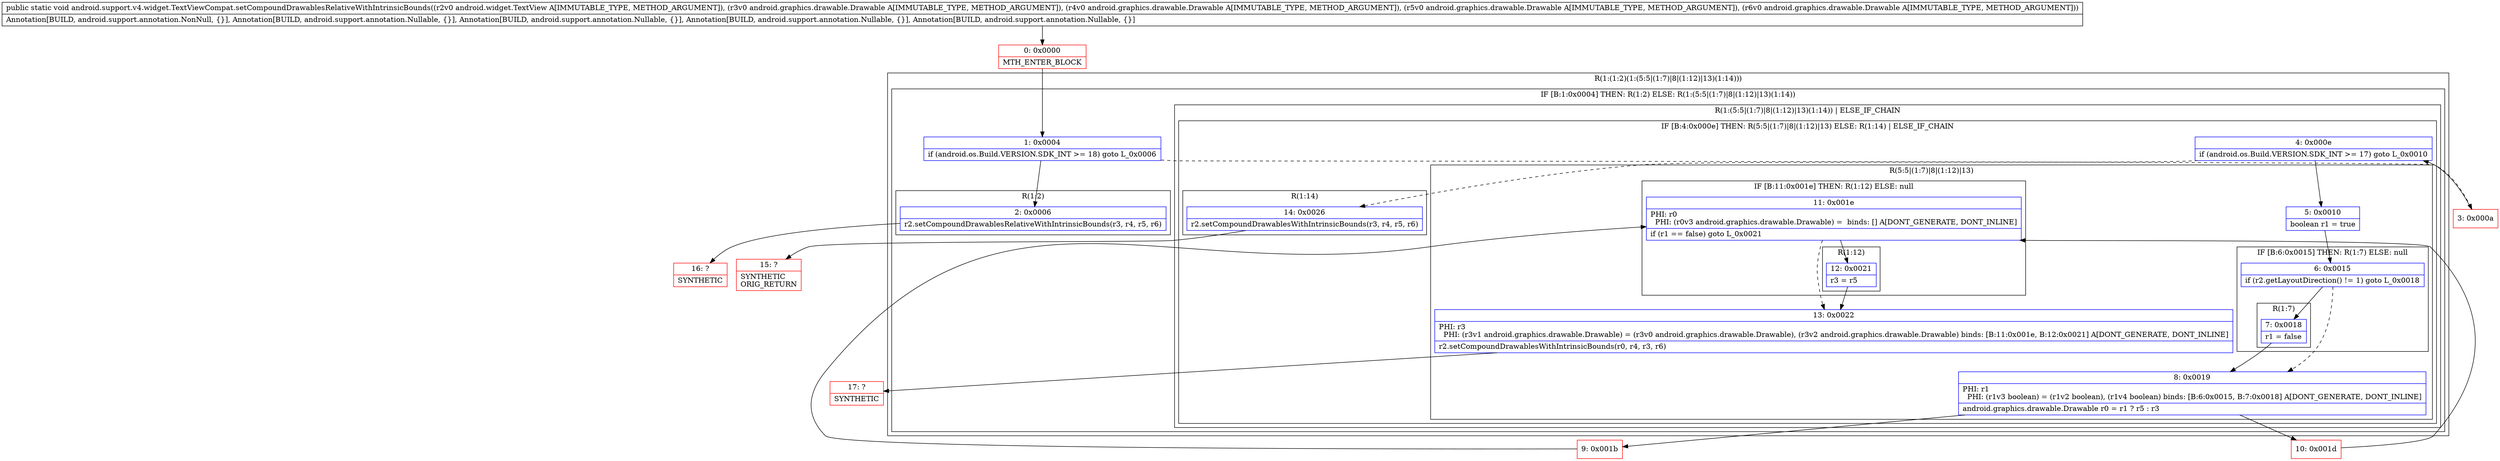 digraph "CFG forandroid.support.v4.widget.TextViewCompat.setCompoundDrawablesRelativeWithIntrinsicBounds(Landroid\/widget\/TextView;Landroid\/graphics\/drawable\/Drawable;Landroid\/graphics\/drawable\/Drawable;Landroid\/graphics\/drawable\/Drawable;Landroid\/graphics\/drawable\/Drawable;)V" {
subgraph cluster_Region_699922654 {
label = "R(1:(1:2)(1:(5:5|(1:7)|8|(1:12)|13)(1:14)))";
node [shape=record,color=blue];
subgraph cluster_IfRegion_1634249794 {
label = "IF [B:1:0x0004] THEN: R(1:2) ELSE: R(1:(5:5|(1:7)|8|(1:12)|13)(1:14))";
node [shape=record,color=blue];
Node_1 [shape=record,label="{1\:\ 0x0004|if (android.os.Build.VERSION.SDK_INT \>= 18) goto L_0x0006\l}"];
subgraph cluster_Region_460288435 {
label = "R(1:2)";
node [shape=record,color=blue];
Node_2 [shape=record,label="{2\:\ 0x0006|r2.setCompoundDrawablesRelativeWithIntrinsicBounds(r3, r4, r5, r6)\l}"];
}
subgraph cluster_Region_487250280 {
label = "R(1:(5:5|(1:7)|8|(1:12)|13)(1:14)) | ELSE_IF_CHAIN\l";
node [shape=record,color=blue];
subgraph cluster_IfRegion_191738655 {
label = "IF [B:4:0x000e] THEN: R(5:5|(1:7)|8|(1:12)|13) ELSE: R(1:14) | ELSE_IF_CHAIN\l";
node [shape=record,color=blue];
Node_4 [shape=record,label="{4\:\ 0x000e|if (android.os.Build.VERSION.SDK_INT \>= 17) goto L_0x0010\l}"];
subgraph cluster_Region_347693842 {
label = "R(5:5|(1:7)|8|(1:12)|13)";
node [shape=record,color=blue];
Node_5 [shape=record,label="{5\:\ 0x0010|boolean r1 = true\l}"];
subgraph cluster_IfRegion_801313932 {
label = "IF [B:6:0x0015] THEN: R(1:7) ELSE: null";
node [shape=record,color=blue];
Node_6 [shape=record,label="{6\:\ 0x0015|if (r2.getLayoutDirection() != 1) goto L_0x0018\l}"];
subgraph cluster_Region_1239195697 {
label = "R(1:7)";
node [shape=record,color=blue];
Node_7 [shape=record,label="{7\:\ 0x0018|r1 = false\l}"];
}
}
Node_8 [shape=record,label="{8\:\ 0x0019|PHI: r1 \l  PHI: (r1v3 boolean) = (r1v2 boolean), (r1v4 boolean) binds: [B:6:0x0015, B:7:0x0018] A[DONT_GENERATE, DONT_INLINE]\l|android.graphics.drawable.Drawable r0 = r1 ? r5 : r3\l}"];
subgraph cluster_IfRegion_238155003 {
label = "IF [B:11:0x001e] THEN: R(1:12) ELSE: null";
node [shape=record,color=blue];
Node_11 [shape=record,label="{11\:\ 0x001e|PHI: r0 \l  PHI: (r0v3 android.graphics.drawable.Drawable) =  binds: [] A[DONT_GENERATE, DONT_INLINE]\l|if (r1 == false) goto L_0x0021\l}"];
subgraph cluster_Region_1329666606 {
label = "R(1:12)";
node [shape=record,color=blue];
Node_12 [shape=record,label="{12\:\ 0x0021|r3 = r5\l}"];
}
}
Node_13 [shape=record,label="{13\:\ 0x0022|PHI: r3 \l  PHI: (r3v1 android.graphics.drawable.Drawable) = (r3v0 android.graphics.drawable.Drawable), (r3v2 android.graphics.drawable.Drawable) binds: [B:11:0x001e, B:12:0x0021] A[DONT_GENERATE, DONT_INLINE]\l|r2.setCompoundDrawablesWithIntrinsicBounds(r0, r4, r3, r6)\l}"];
}
subgraph cluster_Region_72043319 {
label = "R(1:14)";
node [shape=record,color=blue];
Node_14 [shape=record,label="{14\:\ 0x0026|r2.setCompoundDrawablesWithIntrinsicBounds(r3, r4, r5, r6)\l}"];
}
}
}
}
}
Node_0 [shape=record,color=red,label="{0\:\ 0x0000|MTH_ENTER_BLOCK\l}"];
Node_3 [shape=record,color=red,label="{3\:\ 0x000a}"];
Node_9 [shape=record,color=red,label="{9\:\ 0x001b}"];
Node_10 [shape=record,color=red,label="{10\:\ 0x001d}"];
Node_15 [shape=record,color=red,label="{15\:\ ?|SYNTHETIC\lORIG_RETURN\l}"];
Node_16 [shape=record,color=red,label="{16\:\ ?|SYNTHETIC\l}"];
Node_17 [shape=record,color=red,label="{17\:\ ?|SYNTHETIC\l}"];
MethodNode[shape=record,label="{public static void android.support.v4.widget.TextViewCompat.setCompoundDrawablesRelativeWithIntrinsicBounds((r2v0 android.widget.TextView A[IMMUTABLE_TYPE, METHOD_ARGUMENT]), (r3v0 android.graphics.drawable.Drawable A[IMMUTABLE_TYPE, METHOD_ARGUMENT]), (r4v0 android.graphics.drawable.Drawable A[IMMUTABLE_TYPE, METHOD_ARGUMENT]), (r5v0 android.graphics.drawable.Drawable A[IMMUTABLE_TYPE, METHOD_ARGUMENT]), (r6v0 android.graphics.drawable.Drawable A[IMMUTABLE_TYPE, METHOD_ARGUMENT]))  | Annotation[BUILD, android.support.annotation.NonNull, \{\}], Annotation[BUILD, android.support.annotation.Nullable, \{\}], Annotation[BUILD, android.support.annotation.Nullable, \{\}], Annotation[BUILD, android.support.annotation.Nullable, \{\}], Annotation[BUILD, android.support.annotation.Nullable, \{\}]\l}"];
MethodNode -> Node_0;
Node_1 -> Node_2;
Node_1 -> Node_3[style=dashed];
Node_2 -> Node_16;
Node_4 -> Node_5;
Node_4 -> Node_14[style=dashed];
Node_5 -> Node_6;
Node_6 -> Node_7;
Node_6 -> Node_8[style=dashed];
Node_7 -> Node_8;
Node_8 -> Node_9;
Node_8 -> Node_10;
Node_11 -> Node_12;
Node_11 -> Node_13[style=dashed];
Node_12 -> Node_13;
Node_13 -> Node_17;
Node_14 -> Node_15;
Node_0 -> Node_1;
Node_3 -> Node_4;
Node_9 -> Node_11;
Node_10 -> Node_11;
}

